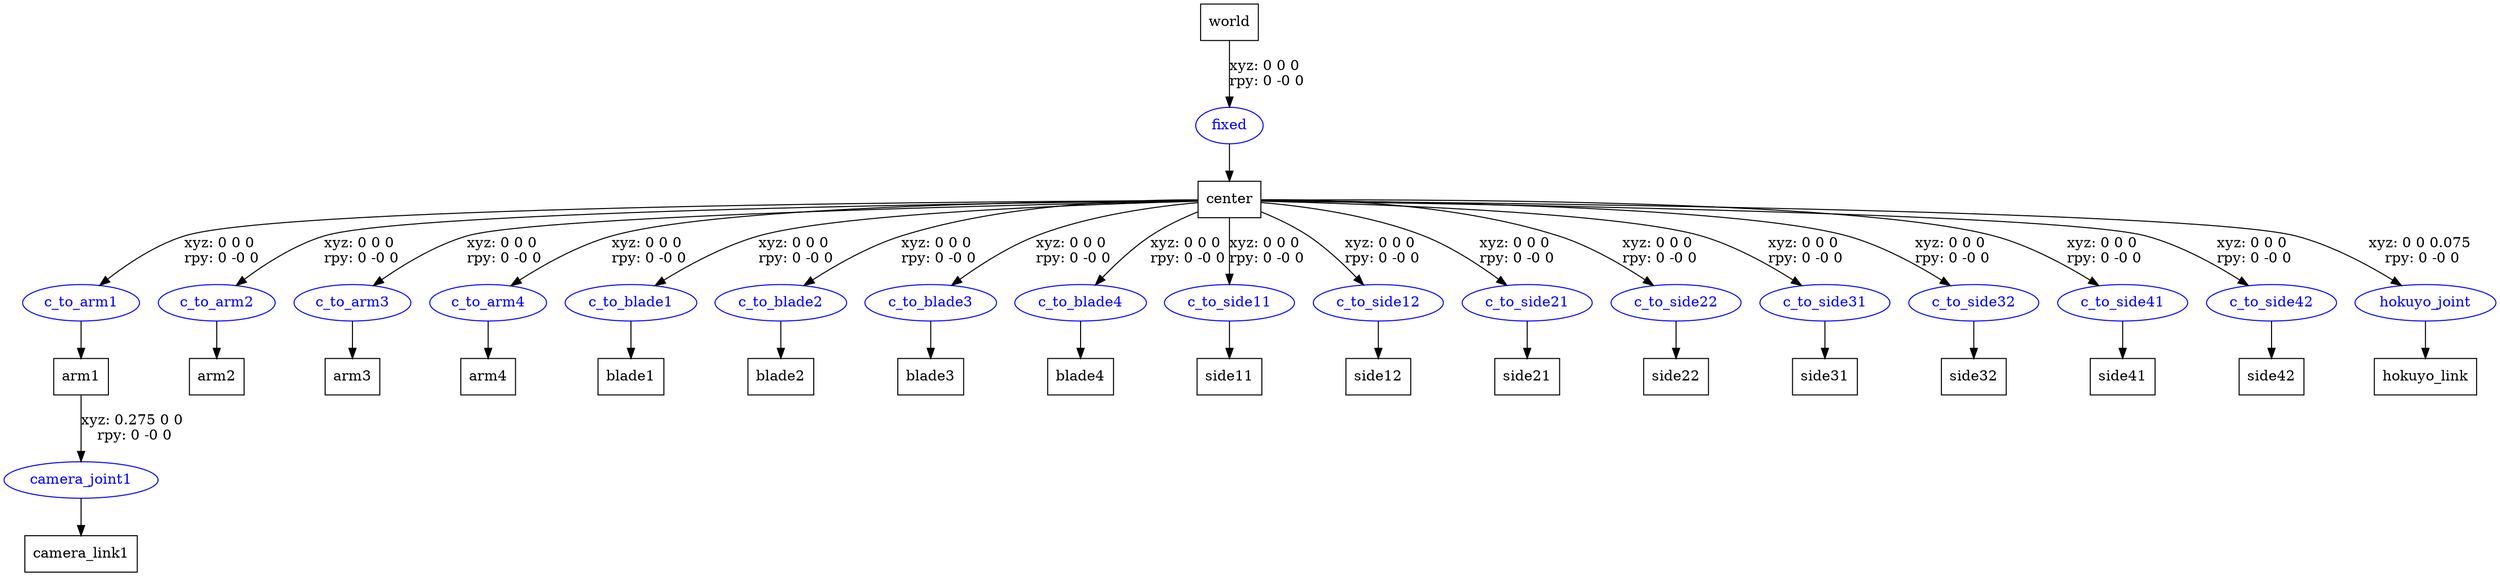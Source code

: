 digraph G {
node [shape=box];
"world" [label="world"];
"center" [label="center"];
"arm1" [label="arm1"];
"camera_link1" [label="camera_link1"];
"arm2" [label="arm2"];
"arm3" [label="arm3"];
"arm4" [label="arm4"];
"blade1" [label="blade1"];
"blade2" [label="blade2"];
"blade3" [label="blade3"];
"blade4" [label="blade4"];
"side11" [label="side11"];
"side12" [label="side12"];
"side21" [label="side21"];
"side22" [label="side22"];
"side31" [label="side31"];
"side32" [label="side32"];
"side41" [label="side41"];
"side42" [label="side42"];
"hokuyo_link" [label="hokuyo_link"];
node [shape=ellipse, color=blue, fontcolor=blue];
"world" -> "fixed" [label="xyz: 0 0 0 \nrpy: 0 -0 0"]
"fixed" -> "center"
"center" -> "c_to_arm1" [label="xyz: 0 0 0 \nrpy: 0 -0 0"]
"c_to_arm1" -> "arm1"
"arm1" -> "camera_joint1" [label="xyz: 0.275 0 0 \nrpy: 0 -0 0"]
"camera_joint1" -> "camera_link1"
"center" -> "c_to_arm2" [label="xyz: 0 0 0 \nrpy: 0 -0 0"]
"c_to_arm2" -> "arm2"
"center" -> "c_to_arm3" [label="xyz: 0 0 0 \nrpy: 0 -0 0"]
"c_to_arm3" -> "arm3"
"center" -> "c_to_arm4" [label="xyz: 0 0 0 \nrpy: 0 -0 0"]
"c_to_arm4" -> "arm4"
"center" -> "c_to_blade1" [label="xyz: 0 0 0 \nrpy: 0 -0 0"]
"c_to_blade1" -> "blade1"
"center" -> "c_to_blade2" [label="xyz: 0 0 0 \nrpy: 0 -0 0"]
"c_to_blade2" -> "blade2"
"center" -> "c_to_blade3" [label="xyz: 0 0 0 \nrpy: 0 -0 0"]
"c_to_blade3" -> "blade3"
"center" -> "c_to_blade4" [label="xyz: 0 0 0 \nrpy: 0 -0 0"]
"c_to_blade4" -> "blade4"
"center" -> "c_to_side11" [label="xyz: 0 0 0 \nrpy: 0 -0 0"]
"c_to_side11" -> "side11"
"center" -> "c_to_side12" [label="xyz: 0 0 0 \nrpy: 0 -0 0"]
"c_to_side12" -> "side12"
"center" -> "c_to_side21" [label="xyz: 0 0 0 \nrpy: 0 -0 0"]
"c_to_side21" -> "side21"
"center" -> "c_to_side22" [label="xyz: 0 0 0 \nrpy: 0 -0 0"]
"c_to_side22" -> "side22"
"center" -> "c_to_side31" [label="xyz: 0 0 0 \nrpy: 0 -0 0"]
"c_to_side31" -> "side31"
"center" -> "c_to_side32" [label="xyz: 0 0 0 \nrpy: 0 -0 0"]
"c_to_side32" -> "side32"
"center" -> "c_to_side41" [label="xyz: 0 0 0 \nrpy: 0 -0 0"]
"c_to_side41" -> "side41"
"center" -> "c_to_side42" [label="xyz: 0 0 0 \nrpy: 0 -0 0"]
"c_to_side42" -> "side42"
"center" -> "hokuyo_joint" [label="xyz: 0 0 0.075 \nrpy: 0 -0 0"]
"hokuyo_joint" -> "hokuyo_link"
}
